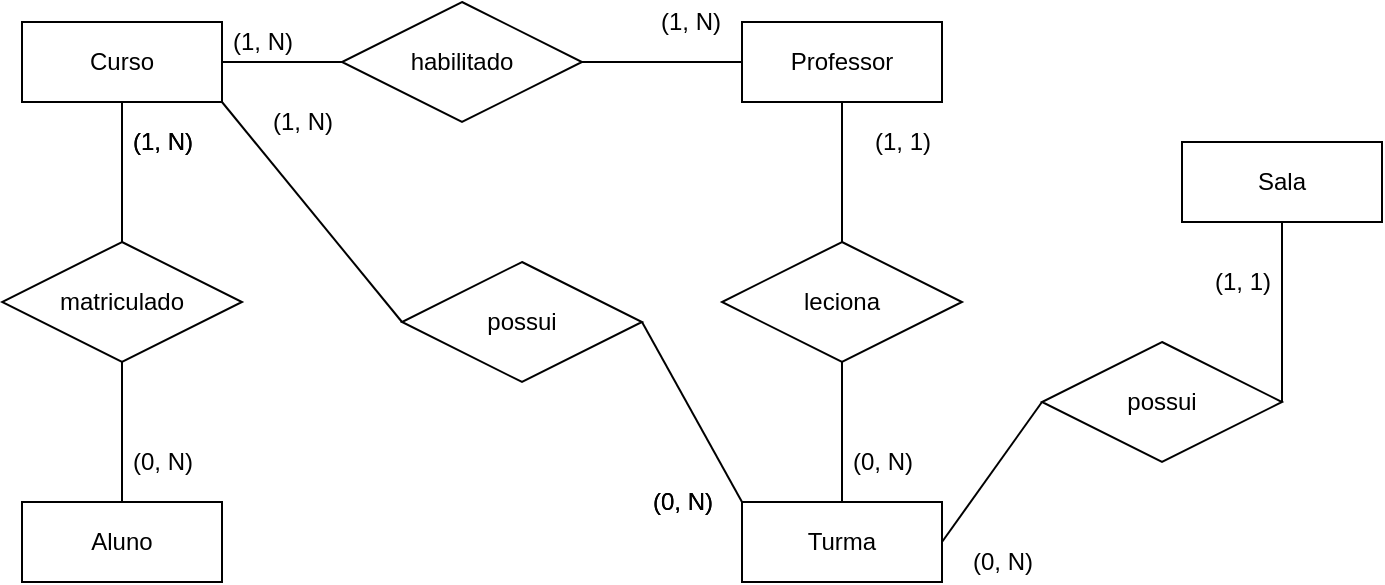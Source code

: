 <mxfile version="13.7.1" type="device"><diagram id="8tLDmCgdTCr_By-cZchO" name="Page-1"><mxGraphModel dx="752" dy="606" grid="1" gridSize="10" guides="1" tooltips="1" connect="1" arrows="1" fold="1" page="1" pageScale="1" pageWidth="827" pageHeight="1169" math="0" shadow="0"><root><mxCell id="0"/><mxCell id="1" parent="0"/><mxCell id="_as8FgZRaIs-wMCEazzU-5" value="" style="endArrow=none;html=1;rounded=0;exitX=1;exitY=1;exitDx=0;exitDy=0;entryX=0;entryY=0.5;entryDx=0;entryDy=0;" edge="1" parent="1" source="_as8FgZRaIs-wMCEazzU-7" target="_as8FgZRaIs-wMCEazzU-15"><mxGeometry relative="1" as="geometry"><mxPoint x="140" y="49.5" as="sourcePoint"/><mxPoint x="300" y="49.5" as="targetPoint"/></mxGeometry></mxCell><mxCell id="_as8FgZRaIs-wMCEazzU-6" value="Aluno" style="whiteSpace=wrap;html=1;align=center;" vertex="1" parent="1"><mxGeometry x="80" y="480" width="100" height="40" as="geometry"/></mxCell><mxCell id="_as8FgZRaIs-wMCEazzU-7" value="Curso" style="whiteSpace=wrap;html=1;align=center;" vertex="1" parent="1"><mxGeometry x="80" y="240" width="100" height="40" as="geometry"/></mxCell><mxCell id="_as8FgZRaIs-wMCEazzU-8" value="Professor" style="whiteSpace=wrap;html=1;align=center;" vertex="1" parent="1"><mxGeometry x="440" y="240" width="100" height="40" as="geometry"/></mxCell><mxCell id="_as8FgZRaIs-wMCEazzU-9" value="Turma" style="whiteSpace=wrap;html=1;align=center;" vertex="1" parent="1"><mxGeometry x="440" y="480" width="100" height="40" as="geometry"/></mxCell><mxCell id="_as8FgZRaIs-wMCEazzU-10" value="Sala" style="whiteSpace=wrap;html=1;align=center;" vertex="1" parent="1"><mxGeometry x="660" y="300" width="100" height="40" as="geometry"/></mxCell><mxCell id="_as8FgZRaIs-wMCEazzU-13" value="matriculado" style="shape=rhombus;perimeter=rhombusPerimeter;whiteSpace=wrap;html=1;align=center;" vertex="1" parent="1"><mxGeometry x="70" y="350" width="120" height="60" as="geometry"/></mxCell><mxCell id="_as8FgZRaIs-wMCEazzU-14" value="habilitado" style="shape=rhombus;perimeter=rhombusPerimeter;whiteSpace=wrap;html=1;align=center;" vertex="1" parent="1"><mxGeometry x="240" y="230" width="120" height="60" as="geometry"/></mxCell><mxCell id="_as8FgZRaIs-wMCEazzU-15" value="possui" style="shape=rhombus;perimeter=rhombusPerimeter;whiteSpace=wrap;html=1;align=center;" vertex="1" parent="1"><mxGeometry x="270" y="360" width="120" height="60" as="geometry"/></mxCell><mxCell id="_as8FgZRaIs-wMCEazzU-16" value="" style="endArrow=none;html=1;rounded=0;" edge="1" parent="1" source="_as8FgZRaIs-wMCEazzU-6" target="_as8FgZRaIs-wMCEazzU-13"><mxGeometry relative="1" as="geometry"><mxPoint x="140" y="49.5" as="sourcePoint"/><mxPoint x="300" y="49.5" as="targetPoint"/></mxGeometry></mxCell><mxCell id="_as8FgZRaIs-wMCEazzU-17" value="" style="endArrow=none;html=1;rounded=0;exitX=0.5;exitY=0;exitDx=0;exitDy=0;" edge="1" parent="1" source="_as8FgZRaIs-wMCEazzU-13" target="_as8FgZRaIs-wMCEazzU-7"><mxGeometry relative="1" as="geometry"><mxPoint x="150" y="59.5" as="sourcePoint"/><mxPoint x="310" y="59.5" as="targetPoint"/></mxGeometry></mxCell><mxCell id="_as8FgZRaIs-wMCEazzU-19" value="" style="endArrow=none;html=1;rounded=0;exitX=1;exitY=0.5;exitDx=0;exitDy=0;entryX=0;entryY=0.5;entryDx=0;entryDy=0;" edge="1" parent="1" source="_as8FgZRaIs-wMCEazzU-7" target="_as8FgZRaIs-wMCEazzU-14"><mxGeometry relative="1" as="geometry"><mxPoint x="160" y="69.5" as="sourcePoint"/><mxPoint x="320" y="69.5" as="targetPoint"/></mxGeometry></mxCell><mxCell id="_as8FgZRaIs-wMCEazzU-20" value="" style="endArrow=none;html=1;rounded=0;entryX=0;entryY=0.5;entryDx=0;entryDy=0;exitX=1;exitY=0.5;exitDx=0;exitDy=0;" edge="1" parent="1" source="_as8FgZRaIs-wMCEazzU-14" target="_as8FgZRaIs-wMCEazzU-8"><mxGeometry relative="1" as="geometry"><mxPoint x="170" y="79.5" as="sourcePoint"/><mxPoint x="330" y="79.5" as="targetPoint"/></mxGeometry></mxCell><mxCell id="_as8FgZRaIs-wMCEazzU-21" value="" style="endArrow=none;html=1;rounded=0;exitX=1;exitY=0.5;exitDx=0;exitDy=0;entryX=0;entryY=0;entryDx=0;entryDy=0;" edge="1" parent="1" source="_as8FgZRaIs-wMCEazzU-15" target="_as8FgZRaIs-wMCEazzU-9"><mxGeometry relative="1" as="geometry"><mxPoint x="180" y="280" as="sourcePoint"/><mxPoint x="290" y="380" as="targetPoint"/></mxGeometry></mxCell><mxCell id="_as8FgZRaIs-wMCEazzU-22" value="possui" style="shape=rhombus;perimeter=rhombusPerimeter;whiteSpace=wrap;html=1;align=center;" vertex="1" parent="1"><mxGeometry x="590" y="400" width="120" height="60" as="geometry"/></mxCell><mxCell id="_as8FgZRaIs-wMCEazzU-23" value="" style="endArrow=none;html=1;rounded=0;exitX=0;exitY=0.5;exitDx=0;exitDy=0;entryX=1;entryY=0.5;entryDx=0;entryDy=0;" edge="1" parent="1" source="_as8FgZRaIs-wMCEazzU-22" target="_as8FgZRaIs-wMCEazzU-9"><mxGeometry relative="1" as="geometry"><mxPoint x="390" y="390" as="sourcePoint"/><mxPoint x="440" y="480" as="targetPoint"/></mxGeometry></mxCell><mxCell id="_as8FgZRaIs-wMCEazzU-24" value="" style="endArrow=none;html=1;rounded=0;exitX=0.5;exitY=1;exitDx=0;exitDy=0;entryX=1;entryY=0.5;entryDx=0;entryDy=0;" edge="1" parent="1" source="_as8FgZRaIs-wMCEazzU-10" target="_as8FgZRaIs-wMCEazzU-22"><mxGeometry relative="1" as="geometry"><mxPoint x="400" y="400" as="sourcePoint"/><mxPoint x="670" y="400" as="targetPoint"/></mxGeometry></mxCell><mxCell id="_as8FgZRaIs-wMCEazzU-25" value="leciona" style="shape=rhombus;perimeter=rhombusPerimeter;whiteSpace=wrap;html=1;align=center;" vertex="1" parent="1"><mxGeometry x="430" y="350" width="120" height="60" as="geometry"/></mxCell><mxCell id="_as8FgZRaIs-wMCEazzU-26" value="" style="endArrow=none;html=1;rounded=0;exitX=0.5;exitY=1;exitDx=0;exitDy=0;entryX=0.5;entryY=0;entryDx=0;entryDy=0;" edge="1" parent="1" source="_as8FgZRaIs-wMCEazzU-25" target="_as8FgZRaIs-wMCEazzU-9"><mxGeometry relative="1" as="geometry"><mxPoint x="390" y="390" as="sourcePoint"/><mxPoint x="440" y="480" as="targetPoint"/></mxGeometry></mxCell><mxCell id="_as8FgZRaIs-wMCEazzU-27" value="" style="endArrow=none;html=1;rounded=0;exitX=0.5;exitY=1;exitDx=0;exitDy=0;" edge="1" parent="1" source="_as8FgZRaIs-wMCEazzU-8" target="_as8FgZRaIs-wMCEazzU-25"><mxGeometry relative="1" as="geometry"><mxPoint x="400" y="400" as="sourcePoint"/><mxPoint x="450" y="490" as="targetPoint"/></mxGeometry></mxCell><mxCell id="_as8FgZRaIs-wMCEazzU-28" value="(0, N)" style="text;html=1;align=center;verticalAlign=middle;resizable=0;points=[];autosize=1;" vertex="1" parent="1"><mxGeometry x="130" y="450" width="40" height="20" as="geometry"/></mxCell><mxCell id="_as8FgZRaIs-wMCEazzU-29" value="(1, N)" style="text;html=1;align=center;verticalAlign=middle;resizable=0;points=[];autosize=1;" vertex="1" parent="1"><mxGeometry x="130" y="290" width="40" height="20" as="geometry"/></mxCell><mxCell id="_as8FgZRaIs-wMCEazzU-30" value="(1, N)" style="text;html=1;align=center;verticalAlign=middle;resizable=0;points=[];autosize=1;" vertex="1" parent="1"><mxGeometry x="130" y="290" width="40" height="20" as="geometry"/></mxCell><mxCell id="_as8FgZRaIs-wMCEazzU-31" value="(1, N)" style="text;html=1;align=center;verticalAlign=middle;resizable=0;points=[];autosize=1;" vertex="1" parent="1"><mxGeometry x="180" y="240" width="40" height="20" as="geometry"/></mxCell><mxCell id="_as8FgZRaIs-wMCEazzU-32" value="(1, N)" style="text;html=1;align=center;verticalAlign=middle;resizable=0;points=[];autosize=1;" vertex="1" parent="1"><mxGeometry x="394" y="230" width="40" height="20" as="geometry"/></mxCell><mxCell id="_as8FgZRaIs-wMCEazzU-33" value="(0, N)" style="text;html=1;align=center;verticalAlign=middle;resizable=0;points=[];autosize=1;" vertex="1" parent="1"><mxGeometry x="390" y="470" width="40" height="20" as="geometry"/></mxCell><mxCell id="_as8FgZRaIs-wMCEazzU-34" value="(0, N)" style="text;html=1;align=center;verticalAlign=middle;resizable=0;points=[];autosize=1;" vertex="1" parent="1"><mxGeometry x="390" y="470" width="40" height="20" as="geometry"/></mxCell><mxCell id="_as8FgZRaIs-wMCEazzU-35" value="(1, N)" style="text;html=1;align=center;verticalAlign=middle;resizable=0;points=[];autosize=1;" vertex="1" parent="1"><mxGeometry x="200" y="280" width="40" height="20" as="geometry"/></mxCell><mxCell id="_as8FgZRaIs-wMCEazzU-36" value="(0, N)" style="text;html=1;align=center;verticalAlign=middle;resizable=0;points=[];autosize=1;" vertex="1" parent="1"><mxGeometry x="490" y="450" width="40" height="20" as="geometry"/></mxCell><mxCell id="_as8FgZRaIs-wMCEazzU-37" value="(1, 1)" style="text;html=1;align=center;verticalAlign=middle;resizable=0;points=[];autosize=1;" vertex="1" parent="1"><mxGeometry x="500" y="290" width="40" height="20" as="geometry"/></mxCell><mxCell id="_as8FgZRaIs-wMCEazzU-39" value="(1, 1)" style="text;html=1;align=center;verticalAlign=middle;resizable=0;points=[];autosize=1;" vertex="1" parent="1"><mxGeometry x="670" y="360" width="40" height="20" as="geometry"/></mxCell><mxCell id="_as8FgZRaIs-wMCEazzU-40" value="(0, N)" style="text;html=1;align=center;verticalAlign=middle;resizable=0;points=[];autosize=1;" vertex="1" parent="1"><mxGeometry x="550" y="500" width="40" height="20" as="geometry"/></mxCell></root></mxGraphModel></diagram></mxfile>